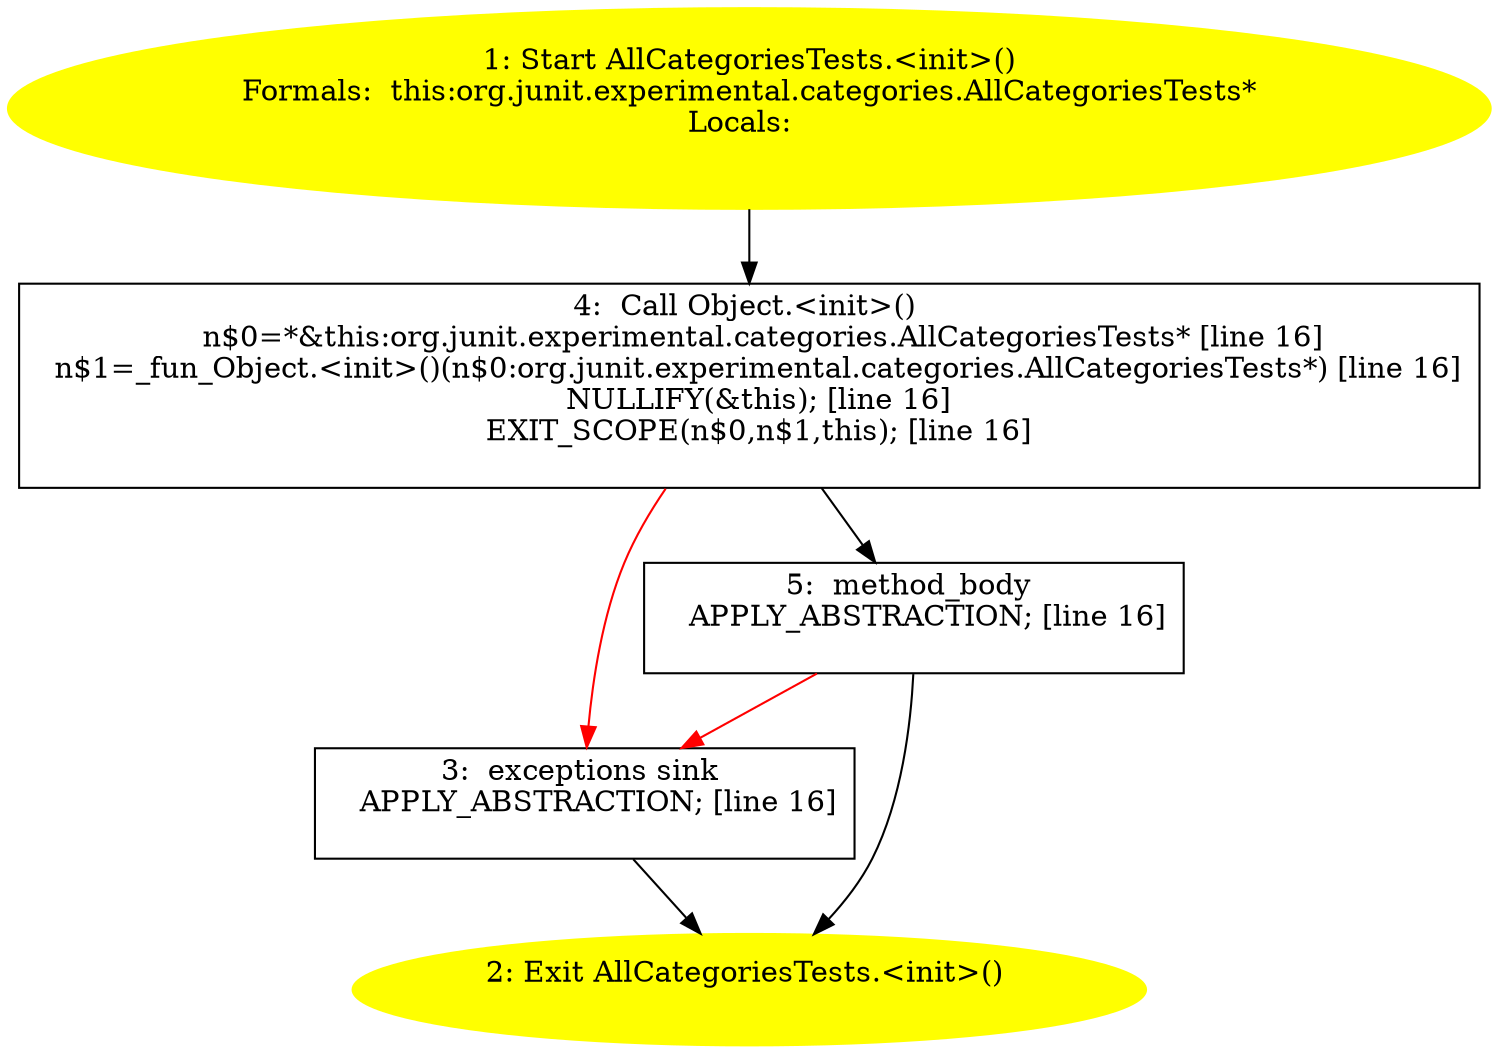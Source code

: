 /* @generated */
digraph cfg {
"org.junit.experimental.categories.AllCategoriesTests.<init>().ca47b7c9ea19fe1e23c5eba406127223_1" [label="1: Start AllCategoriesTests.<init>()\nFormals:  this:org.junit.experimental.categories.AllCategoriesTests*\nLocals:  \n  " color=yellow style=filled]
	

	 "org.junit.experimental.categories.AllCategoriesTests.<init>().ca47b7c9ea19fe1e23c5eba406127223_1" -> "org.junit.experimental.categories.AllCategoriesTests.<init>().ca47b7c9ea19fe1e23c5eba406127223_4" ;
"org.junit.experimental.categories.AllCategoriesTests.<init>().ca47b7c9ea19fe1e23c5eba406127223_2" [label="2: Exit AllCategoriesTests.<init>() \n  " color=yellow style=filled]
	

"org.junit.experimental.categories.AllCategoriesTests.<init>().ca47b7c9ea19fe1e23c5eba406127223_3" [label="3:  exceptions sink \n   APPLY_ABSTRACTION; [line 16]\n " shape="box"]
	

	 "org.junit.experimental.categories.AllCategoriesTests.<init>().ca47b7c9ea19fe1e23c5eba406127223_3" -> "org.junit.experimental.categories.AllCategoriesTests.<init>().ca47b7c9ea19fe1e23c5eba406127223_2" ;
"org.junit.experimental.categories.AllCategoriesTests.<init>().ca47b7c9ea19fe1e23c5eba406127223_4" [label="4:  Call Object.<init>() \n   n$0=*&this:org.junit.experimental.categories.AllCategoriesTests* [line 16]\n  n$1=_fun_Object.<init>()(n$0:org.junit.experimental.categories.AllCategoriesTests*) [line 16]\n  NULLIFY(&this); [line 16]\n  EXIT_SCOPE(n$0,n$1,this); [line 16]\n " shape="box"]
	

	 "org.junit.experimental.categories.AllCategoriesTests.<init>().ca47b7c9ea19fe1e23c5eba406127223_4" -> "org.junit.experimental.categories.AllCategoriesTests.<init>().ca47b7c9ea19fe1e23c5eba406127223_5" ;
	 "org.junit.experimental.categories.AllCategoriesTests.<init>().ca47b7c9ea19fe1e23c5eba406127223_4" -> "org.junit.experimental.categories.AllCategoriesTests.<init>().ca47b7c9ea19fe1e23c5eba406127223_3" [color="red" ];
"org.junit.experimental.categories.AllCategoriesTests.<init>().ca47b7c9ea19fe1e23c5eba406127223_5" [label="5:  method_body \n   APPLY_ABSTRACTION; [line 16]\n " shape="box"]
	

	 "org.junit.experimental.categories.AllCategoriesTests.<init>().ca47b7c9ea19fe1e23c5eba406127223_5" -> "org.junit.experimental.categories.AllCategoriesTests.<init>().ca47b7c9ea19fe1e23c5eba406127223_2" ;
	 "org.junit.experimental.categories.AllCategoriesTests.<init>().ca47b7c9ea19fe1e23c5eba406127223_5" -> "org.junit.experimental.categories.AllCategoriesTests.<init>().ca47b7c9ea19fe1e23c5eba406127223_3" [color="red" ];
}
